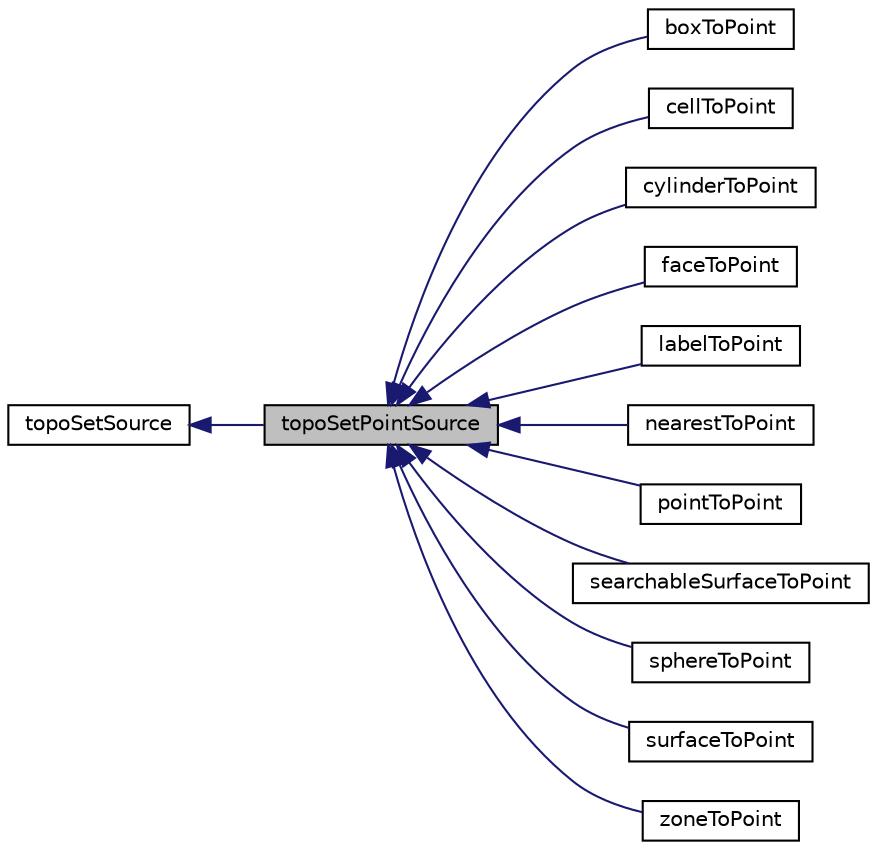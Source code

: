 digraph "topoSetPointSource"
{
  bgcolor="transparent";
  edge [fontname="Helvetica",fontsize="10",labelfontname="Helvetica",labelfontsize="10"];
  node [fontname="Helvetica",fontsize="10",shape=record];
  rankdir="LR";
  Node1 [label="topoSetPointSource",height=0.2,width=0.4,color="black", fillcolor="grey75", style="filled" fontcolor="black"];
  Node2 -> Node1 [dir="back",color="midnightblue",fontsize="10",style="solid",fontname="Helvetica"];
  Node2 [label="topoSetSource",height=0.2,width=0.4,color="black",URL="$classFoam_1_1topoSetSource.html",tooltip="Base class of a source for a topoSet. "];
  Node1 -> Node3 [dir="back",color="midnightblue",fontsize="10",style="solid",fontname="Helvetica"];
  Node3 [label="boxToPoint",height=0.2,width=0.4,color="black",URL="$classFoam_1_1boxToPoint.html",tooltip="A topoSetPointSource to select points based on whether they are inside box. "];
  Node1 -> Node4 [dir="back",color="midnightblue",fontsize="10",style="solid",fontname="Helvetica"];
  Node4 [label="cellToPoint",height=0.2,width=0.4,color="black",URL="$classFoam_1_1cellToPoint.html",tooltip="A topoSetPointSource to select points based on usage in cells. "];
  Node1 -> Node5 [dir="back",color="midnightblue",fontsize="10",style="solid",fontname="Helvetica"];
  Node5 [label="cylinderToPoint",height=0.2,width=0.4,color="black",URL="$classFoam_1_1cylinderToPoint.html",tooltip="A topoSetPointSource to select points inside a cylinder. "];
  Node1 -> Node6 [dir="back",color="midnightblue",fontsize="10",style="solid",fontname="Helvetica"];
  Node6 [label="faceToPoint",height=0.2,width=0.4,color="black",URL="$classFoam_1_1faceToPoint.html",tooltip="A topoSetPointSource to select points based on usage in faces. "];
  Node1 -> Node7 [dir="back",color="midnightblue",fontsize="10",style="solid",fontname="Helvetica"];
  Node7 [label="labelToPoint",height=0.2,width=0.4,color="black",URL="$classFoam_1_1labelToPoint.html",tooltip="A topoSetPointSource to select points given explicitly provided labels. "];
  Node1 -> Node8 [dir="back",color="midnightblue",fontsize="10",style="solid",fontname="Helvetica"];
  Node8 [label="nearestToPoint",height=0.2,width=0.4,color="black",URL="$classFoam_1_1nearestToPoint.html",tooltip="A topoSetPointSource to select points nearest to points. "];
  Node1 -> Node9 [dir="back",color="midnightblue",fontsize="10",style="solid",fontname="Helvetica"];
  Node9 [label="pointToPoint",height=0.2,width=0.4,color="black",URL="$classFoam_1_1pointToPoint.html",tooltip="A topoSetPointSource to select the points from another pointSet. "];
  Node1 -> Node10 [dir="back",color="midnightblue",fontsize="10",style="solid",fontname="Helvetica"];
  Node10 [label="searchableSurfaceToPoint",height=0.2,width=0.4,color="black",URL="$classFoam_1_1searchableSurfaceToPoint.html",tooltip="A topoSetPointSource to select mesh points within a searchableSurface. "];
  Node1 -> Node11 [dir="back",color="midnightblue",fontsize="10",style="solid",fontname="Helvetica"];
  Node11 [label="sphereToPoint",height=0.2,width=0.4,color="black",URL="$classFoam_1_1sphereToPoint.html",tooltip="A topoSetPointSource to select based on mesh points inside sphere. "];
  Node1 -> Node12 [dir="back",color="midnightblue",fontsize="10",style="solid",fontname="Helvetica"];
  Node12 [label="surfaceToPoint",height=0.2,width=0.4,color="black",URL="$classFoam_1_1surfaceToPoint.html",tooltip="A topoSetPointSource to select points based on relation to surface. "];
  Node1 -> Node13 [dir="back",color="midnightblue",fontsize="10",style="solid",fontname="Helvetica"];
  Node13 [label="zoneToPoint",height=0.2,width=0.4,color="black",URL="$classFoam_1_1zoneToPoint.html",tooltip="A topoSetPointSource to select points based on one or more pointZones. "];
}
